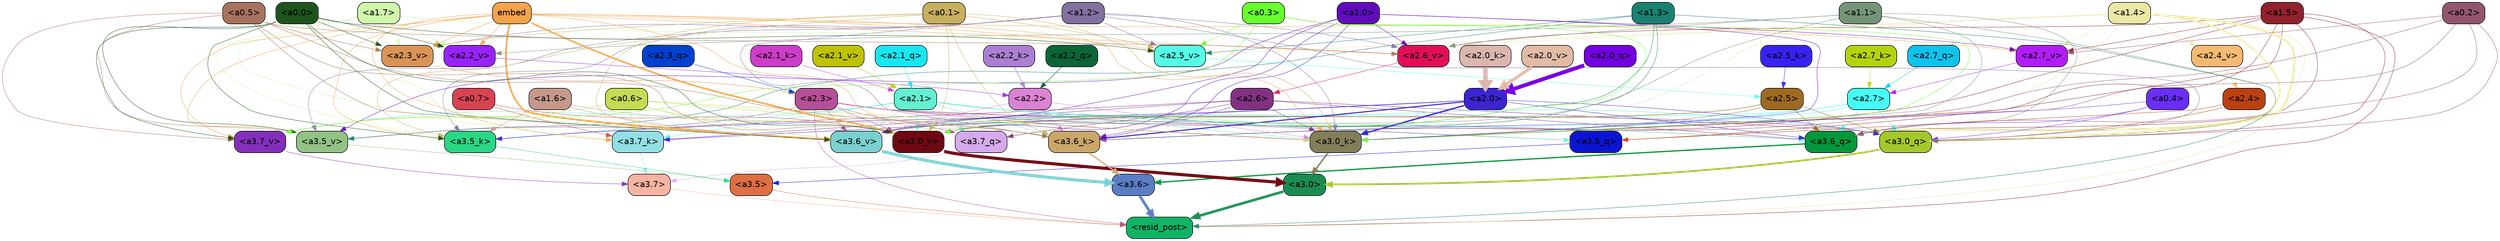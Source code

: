 strict digraph "" {
	graph [bgcolor=transparent,
		layout=dot,
		overlap=false,
		splines=true
	];
	"<a3.7>"	[color=black,
		fillcolor="#f8b4a2",
		fontname=Helvetica,
		shape=box,
		style="filled, rounded"];
	"<resid_post>"	[color=black,
		fillcolor="#10b464",
		fontname=Helvetica,
		shape=box,
		style="filled, rounded"];
	"<a3.7>" -> "<resid_post>"	[color="#f8b4a2",
		penwidth=0.6239100098609924];
	"<a3.6>"	[color=black,
		fillcolor="#5a7dc4",
		fontname=Helvetica,
		shape=box,
		style="filled, rounded"];
	"<a3.6>" -> "<resid_post>"	[color="#5a7dc4",
		penwidth=4.569062113761902];
	"<a3.5>"	[color=black,
		fillcolor="#de6f42",
		fontname=Helvetica,
		shape=box,
		style="filled, rounded"];
	"<a3.5>" -> "<resid_post>"	[color="#de6f42",
		penwidth=0.6];
	"<a3.0>"	[color=black,
		fillcolor="#1a8c52",
		fontname=Helvetica,
		shape=box,
		style="filled, rounded"];
	"<a3.0>" -> "<resid_post>"	[color="#1a8c52",
		penwidth=4.283544182777405];
	"<a2.3>"	[color=black,
		fillcolor="#b54f97",
		fontname=Helvetica,
		shape=box,
		style="filled, rounded"];
	"<a2.3>" -> "<resid_post>"	[color="#b54f97",
		penwidth=0.6];
	"<a3.7_q>"	[color=black,
		fillcolor="#d5a9eb",
		fontname=Helvetica,
		shape=box,
		style="filled, rounded"];
	"<a2.3>" -> "<a3.7_q>"	[color="#b54f97",
		penwidth=0.6];
	"<a3.6_q>"	[color=black,
		fillcolor="#03973b",
		fontname=Helvetica,
		shape=box,
		style="filled, rounded"];
	"<a2.3>" -> "<a3.6_q>"	[color="#b54f97",
		penwidth=0.6];
	"<a3.5_q>"	[color=black,
		fillcolor="#0b14d1",
		fontname=Helvetica,
		shape=box,
		style="filled, rounded"];
	"<a2.3>" -> "<a3.5_q>"	[color="#b54f97",
		penwidth=0.6];
	"<a3.0_q>"	[color=black,
		fillcolor="#a3c72c",
		fontname=Helvetica,
		shape=box,
		style="filled, rounded"];
	"<a2.3>" -> "<a3.0_q>"	[color="#b54f97",
		penwidth=0.6];
	"<a3.0_k>"	[color=black,
		fillcolor="#817f5a",
		fontname=Helvetica,
		shape=box,
		style="filled, rounded"];
	"<a2.3>" -> "<a3.0_k>"	[color="#b54f97",
		penwidth=0.6];
	"<a3.6_v>"	[color=black,
		fillcolor="#7acfcf",
		fontname=Helvetica,
		shape=box,
		style="filled, rounded"];
	"<a2.3>" -> "<a3.6_v>"	[color="#b54f97",
		penwidth=0.6];
	"<a3.5_v>"	[color=black,
		fillcolor="#92c285",
		fontname=Helvetica,
		shape=box,
		style="filled, rounded"];
	"<a2.3>" -> "<a3.5_v>"	[color="#b54f97",
		penwidth=0.6];
	"<a3.0_v>"	[color=black,
		fillcolor="#6e0812",
		fontname=Helvetica,
		shape=box,
		style="filled, rounded"];
	"<a2.3>" -> "<a3.0_v>"	[color="#b54f97",
		penwidth=0.6];
	"<a1.5>"	[color=black,
		fillcolor="#91212c",
		fontname=Helvetica,
		shape=box,
		style="filled, rounded"];
	"<a1.5>" -> "<resid_post>"	[color="#91212c",
		penwidth=0.6];
	"<a1.5>" -> "<a3.6_q>"	[color="#91212c",
		penwidth=0.6];
	"<a1.5>" -> "<a3.5_q>"	[color="#91212c",
		penwidth=0.6];
	"<a1.5>" -> "<a3.0_q>"	[color="#91212c",
		penwidth=0.6];
	"<a3.6_k>"	[color=black,
		fillcolor="#cba669",
		fontname=Helvetica,
		shape=box,
		style="filled, rounded"];
	"<a1.5>" -> "<a3.6_k>"	[color="#91212c",
		penwidth=0.6];
	"<a1.5>" -> "<a3.0_k>"	[color="#91212c",
		penwidth=0.6];
	"<a2.7_v>"	[color=black,
		fillcolor="#b11df7",
		fontname=Helvetica,
		shape=box,
		style="filled, rounded"];
	"<a1.5>" -> "<a2.7_v>"	[color="#91212c",
		penwidth=0.6];
	"<a2.6_v>"	[color=black,
		fillcolor="#e20f56",
		fontname=Helvetica,
		shape=box,
		style="filled, rounded"];
	"<a1.5>" -> "<a2.6_v>"	[color="#91212c",
		penwidth=0.6];
	"<a1.4>"	[color=black,
		fillcolor="#eae7a7",
		fontname=Helvetica,
		shape=box,
		style="filled, rounded"];
	"<a1.4>" -> "<resid_post>"	[color="#eae7a7",
		penwidth=0.6];
	"<a1.4>" -> "<a3.7_q>"	[color="#eae7a7",
		penwidth=0.6];
	"<a1.4>" -> "<a3.6_q>"	[color="#eae7a7",
		penwidth=2.7536282539367676];
	"<a1.4>" -> "<a3.5_q>"	[color="#eae7a7",
		penwidth=0.6];
	"<a1.4>" -> "<a3.0_q>"	[color="#eae7a7",
		penwidth=3.3369133472442627];
	"<a1.4>" -> "<a2.7_v>"	[color="#eae7a7",
		penwidth=0.6];
	"<a1.4>" -> "<a2.6_v>"	[color="#eae7a7",
		penwidth=0.6];
	"<a2.5_v>"	[color=black,
		fillcolor="#56fee5",
		fontname=Helvetica,
		shape=box,
		style="filled, rounded"];
	"<a1.4>" -> "<a2.5_v>"	[color="#eae7a7",
		penwidth=0.6];
	"<a2.4_v>"	[color=black,
		fillcolor="#f5b972",
		fontname=Helvetica,
		shape=box,
		style="filled, rounded"];
	"<a1.4>" -> "<a2.4_v>"	[color="#eae7a7",
		penwidth=0.6];
	"<a1.3>"	[color=black,
		fillcolor="#1a8170",
		fontname=Helvetica,
		shape=box,
		style="filled, rounded"];
	"<a1.3>" -> "<resid_post>"	[color="#1a8170",
		penwidth=0.6];
	"<a1.3>" -> "<a3.6_v>"	[color="#1a8170",
		penwidth=0.6];
	"<a1.3>" -> "<a3.5_v>"	[color="#1a8170",
		penwidth=0.6];
	"<a1.3>" -> "<a3.0_v>"	[color="#1a8170",
		penwidth=0.6];
	"<a1.3>" -> "<a2.5_v>"	[color="#1a8170",
		penwidth=0.6];
	"<a3.7_q>" -> "<a3.7>"	[color="#d5a9eb",
		penwidth=0.6];
	"<a3.6_q>" -> "<a3.6>"	[color="#03973b",
		penwidth=2.0344843566417694];
	"<a3.5_q>" -> "<a3.5>"	[color="#0b14d1",
		penwidth=0.6];
	"<a3.0_q>" -> "<a3.0>"	[color="#a3c72c",
		penwidth=2.863015294075012];
	"<a3.7_k>"	[color=black,
		fillcolor="#92e0e5",
		fontname=Helvetica,
		shape=box,
		style="filled, rounded"];
	"<a3.7_k>" -> "<a3.7>"	[color="#92e0e5",
		penwidth=0.6];
	"<a3.6_k>" -> "<a3.6>"	[color="#cba669",
		penwidth=2.1770318150520325];
	"<a3.5_k>"	[color=black,
		fillcolor="#29d785",
		fontname=Helvetica,
		shape=box,
		style="filled, rounded"];
	"<a3.5_k>" -> "<a3.5>"	[color="#29d785",
		penwidth=0.6];
	"<a3.0_k>" -> "<a3.0>"	[color="#817f5a",
		penwidth=2.6323853135108948];
	"<a3.7_v>"	[color=black,
		fillcolor="#832fbc",
		fontname=Helvetica,
		shape=box,
		style="filled, rounded"];
	"<a3.7_v>" -> "<a3.7>"	[color="#832fbc",
		penwidth=0.6];
	"<a3.6_v>" -> "<a3.6>"	[color="#7acfcf",
		penwidth=4.972373723983765];
	"<a3.5_v>" -> "<a3.5>"	[color="#92c285",
		penwidth=0.6];
	"<a3.0_v>" -> "<a3.0>"	[color="#6e0812",
		penwidth=5.1638524532318115];
	"<a2.6>"	[color=black,
		fillcolor="#823183",
		fontname=Helvetica,
		shape=box,
		style="filled, rounded"];
	"<a2.6>" -> "<a3.7_q>"	[color="#823183",
		penwidth=0.6];
	"<a2.6>" -> "<a3.6_q>"	[color="#823183",
		penwidth=0.6];
	"<a2.6>" -> "<a3.0_q>"	[color="#823183",
		penwidth=0.6];
	"<a2.6>" -> "<a3.7_k>"	[color="#823183",
		penwidth=0.6];
	"<a2.6>" -> "<a3.6_k>"	[color="#823183",
		penwidth=0.6];
	"<a2.6>" -> "<a3.5_k>"	[color="#823183",
		penwidth=0.6];
	"<a2.6>" -> "<a3.0_k>"	[color="#823183",
		penwidth=0.6];
	"<a2.1>"	[color=black,
		fillcolor="#63efd2",
		fontname=Helvetica,
		shape=box,
		style="filled, rounded"];
	"<a2.1>" -> "<a3.7_q>"	[color="#63efd2",
		penwidth=0.6];
	"<a2.1>" -> "<a3.6_q>"	[color="#63efd2",
		penwidth=0.6];
	"<a2.1>" -> "<a3.5_q>"	[color="#63efd2",
		penwidth=0.6];
	"<a2.1>" -> "<a3.0_q>"	[color="#63efd2",
		penwidth=0.6];
	"<a2.1>" -> "<a3.7_k>"	[color="#63efd2",
		penwidth=0.6];
	"<a2.1>" -> "<a3.6_k>"	[color="#63efd2",
		penwidth=0.6];
	"<a2.1>" -> "<a3.5_k>"	[color="#63efd2",
		penwidth=0.6];
	"<a2.1>" -> "<a3.0_k>"	[color="#63efd2",
		penwidth=0.6];
	"<a2.1>" -> "<a3.7_v>"	[color="#63efd2",
		penwidth=0.6];
	"<a2.1>" -> "<a3.6_v>"	[color="#63efd2",
		penwidth=0.6];
	"<a2.1>" -> "<a3.0_v>"	[color="#63efd2",
		penwidth=0.6];
	"<a2.7>"	[color=black,
		fillcolor="#45fdf4",
		fontname=Helvetica,
		shape=box,
		style="filled, rounded"];
	"<a2.7>" -> "<a3.6_q>"	[color="#45fdf4",
		penwidth=0.6];
	"<a2.7>" -> "<a3.0_q>"	[color="#45fdf4",
		penwidth=0.6];
	"<a2.7>" -> "<a3.6_k>"	[color="#45fdf4",
		penwidth=0.6];
	"<a2.7>" -> "<a3.0_k>"	[color="#45fdf4",
		penwidth=0.6];
	"<a2.7>" -> "<a3.6_v>"	[color="#45fdf4",
		penwidth=0.6];
	"<a2.5>"	[color=black,
		fillcolor="#9d6a21",
		fontname=Helvetica,
		shape=box,
		style="filled, rounded"];
	"<a2.5>" -> "<a3.6_q>"	[color="#9d6a21",
		penwidth=0.6];
	"<a2.5>" -> "<a3.0_q>"	[color="#9d6a21",
		penwidth=0.6];
	"<a2.5>" -> "<a3.0_k>"	[color="#9d6a21",
		penwidth=0.6];
	"<a2.5>" -> "<a3.6_v>"	[color="#9d6a21",
		penwidth=0.6];
	"<a2.5>" -> "<a3.0_v>"	[color="#9d6a21",
		penwidth=0.6];
	"<a2.0>"	[color=black,
		fillcolor="#3a25d0",
		fontname=Helvetica,
		shape=box,
		style="filled, rounded"];
	"<a2.0>" -> "<a3.6_q>"	[color="#3a25d0",
		penwidth=0.6];
	"<a2.0>" -> "<a3.0_q>"	[color="#3a25d0",
		penwidth=0.6];
	"<a2.0>" -> "<a3.7_k>"	[color="#3a25d0",
		penwidth=0.6];
	"<a2.0>" -> "<a3.6_k>"	[color="#3a25d0",
		penwidth=1.7047871947288513];
	"<a2.0>" -> "<a3.5_k>"	[color="#3a25d0",
		penwidth=0.6];
	"<a2.0>" -> "<a3.0_k>"	[color="#3a25d0",
		penwidth=2.239806979894638];
	"<a1.1>"	[color=black,
		fillcolor="#759477",
		fontname=Helvetica,
		shape=box,
		style="filled, rounded"];
	"<a1.1>" -> "<a3.6_q>"	[color="#759477",
		penwidth=0.6];
	"<a1.1>" -> "<a3.0_q>"	[color="#759477",
		penwidth=0.6];
	"<a1.1>" -> "<a3.0_k>"	[color="#759477",
		penwidth=0.6];
	"<a1.1>" -> "<a3.6_v>"	[color="#759477",
		penwidth=0.6];
	"<a1.1>" -> "<a2.6_v>"	[color="#759477",
		penwidth=0.6];
	"<a2.2_v>"	[color=black,
		fillcolor="#9823f9",
		fontname=Helvetica,
		shape=box,
		style="filled, rounded"];
	"<a1.1>" -> "<a2.2_v>"	[color="#759477",
		penwidth=0.6];
	"<a0.4>"	[color=black,
		fillcolor="#692ef8",
		fontname=Helvetica,
		shape=box,
		style="filled, rounded"];
	"<a0.4>" -> "<a3.6_q>"	[color="#692ef8",
		penwidth=0.6];
	"<a0.4>" -> "<a3.0_q>"	[color="#692ef8",
		penwidth=0.6];
	"<a0.4>" -> "<a3.6_k>"	[color="#692ef8",
		penwidth=0.6];
	"<a0.2>"	[color=black,
		fillcolor="#935470",
		fontname=Helvetica,
		shape=box,
		style="filled, rounded"];
	"<a0.2>" -> "<a3.6_q>"	[color="#935470",
		penwidth=0.6];
	"<a0.2>" -> "<a3.0_q>"	[color="#935470",
		penwidth=0.6];
	"<a0.2>" -> "<a3.6_k>"	[color="#935470",
		penwidth=0.6];
	"<a0.2>" -> "<a3.0_k>"	[color="#935470",
		penwidth=0.6];
	"<a0.2>" -> "<a2.7_v>"	[color="#935470",
		penwidth=0.6];
	"<a2.4>"	[color=black,
		fillcolor="#bc4111",
		fontname=Helvetica,
		shape=box,
		style="filled, rounded"];
	"<a2.4>" -> "<a3.5_q>"	[color="#bc4111",
		penwidth=0.6];
	"<a2.4>" -> "<a3.0_q>"	[color="#bc4111",
		penwidth=0.6];
	"<a1.2>"	[color=black,
		fillcolor="#8170a0",
		fontname=Helvetica,
		shape=box,
		style="filled, rounded"];
	"<a1.2>" -> "<a3.0_q>"	[color="#8170a0",
		penwidth=0.6];
	"<a1.2>" -> "<a3.6_k>"	[color="#8170a0",
		penwidth=0.6];
	"<a1.2>" -> "<a3.5_k>"	[color="#8170a0",
		penwidth=0.6];
	"<a1.2>" -> "<a3.0_k>"	[color="#8170a0",
		penwidth=0.6];
	"<a1.2>" -> "<a3.5_v>"	[color="#8170a0",
		penwidth=0.6];
	"<a1.2>" -> "<a2.6_v>"	[color="#8170a0",
		penwidth=0.6];
	"<a1.2>" -> "<a2.5_v>"	[color="#8170a0",
		penwidth=0.6];
	"<a2.3_v>"	[color=black,
		fillcolor="#da9456",
		fontname=Helvetica,
		shape=box,
		style="filled, rounded"];
	"<a1.2>" -> "<a2.3_v>"	[color="#8170a0",
		penwidth=0.6];
	"<a1.7>"	[color=black,
		fillcolor="#cff6aa",
		fontname=Helvetica,
		shape=box,
		style="filled, rounded"];
	"<a1.7>" -> "<a3.7_k>"	[color="#cff6aa",
		penwidth=0.6];
	"<a1.7>" -> "<a3.5_k>"	[color="#cff6aa",
		penwidth=0.6];
	"<a1.7>" -> "<a3.6_v>"	[color="#cff6aa",
		penwidth=0.6];
	"<a1.7>" -> "<a2.5_v>"	[color="#cff6aa",
		penwidth=0.6];
	"<a1.7>" -> "<a2.3_v>"	[color="#cff6aa",
		penwidth=0.6];
	"<a1.7>" -> "<a2.2_v>"	[color="#cff6aa",
		penwidth=0.6];
	"<a0.7>"	[color=black,
		fillcolor="#d74352",
		fontname=Helvetica,
		shape=box,
		style="filled, rounded"];
	"<a0.7>" -> "<a3.7_k>"	[color="#d74352",
		penwidth=0.6];
	"<a0.7>" -> "<a3.0_v>"	[color="#d74352",
		penwidth=0.6];
	"<a0.6>"	[color=black,
		fillcolor="#c5db51",
		fontname=Helvetica,
		shape=box,
		style="filled, rounded"];
	"<a0.6>" -> "<a3.7_k>"	[color="#c5db51",
		penwidth=0.6];
	"<a0.6>" -> "<a3.6_k>"	[color="#c5db51",
		penwidth=0.6];
	"<a0.6>" -> "<a3.0_k>"	[color="#c5db51",
		penwidth=0.6];
	"<a0.6>" -> "<a3.7_v>"	[color="#c5db51",
		penwidth=0.6];
	"<a0.6>" -> "<a3.6_v>"	[color="#c5db51",
		penwidth=0.6];
	"<a0.6>" -> "<a3.0_v>"	[color="#c5db51",
		penwidth=0.6];
	embed	[color=black,
		fillcolor="#f3a34a",
		fontname=Helvetica,
		shape=box,
		style="filled, rounded"];
	embed -> "<a3.7_k>"	[color="#f3a34a",
		penwidth=0.6];
	embed -> "<a3.6_k>"	[color="#f3a34a",
		penwidth=0.6];
	embed -> "<a3.5_k>"	[color="#f3a34a",
		penwidth=0.6];
	embed -> "<a3.0_k>"	[color="#f3a34a",
		penwidth=0.6];
	embed -> "<a3.7_v>"	[color="#f3a34a",
		penwidth=0.6];
	embed -> "<a3.6_v>"	[color="#f3a34a",
		penwidth=2.7369276881217957];
	embed -> "<a3.5_v>"	[color="#f3a34a",
		penwidth=0.6];
	embed -> "<a3.0_v>"	[color="#f3a34a",
		penwidth=2.5778204202651978];
	embed -> "<a2.7_v>"	[color="#f3a34a",
		penwidth=0.6];
	embed -> "<a2.6_v>"	[color="#f3a34a",
		penwidth=0.6];
	embed -> "<a2.5_v>"	[color="#f3a34a",
		penwidth=0.6];
	embed -> "<a2.3_v>"	[color="#f3a34a",
		penwidth=0.6];
	embed -> "<a2.2_v>"	[color="#f3a34a",
		penwidth=0.6175012588500977];
	"<a2.2>"	[color=black,
		fillcolor="#db82d4",
		fontname=Helvetica,
		shape=box,
		style="filled, rounded"];
	"<a2.2>" -> "<a3.6_k>"	[color="#db82d4",
		penwidth=0.6];
	"<a2.2>" -> "<a3.0_k>"	[color="#db82d4",
		penwidth=0.6];
	"<a2.2>" -> "<a3.6_v>"	[color="#db82d4",
		penwidth=0.6];
	"<a1.6>"	[color=black,
		fillcolor="#c4998b",
		fontname=Helvetica,
		shape=box,
		style="filled, rounded"];
	"<a1.6>" -> "<a3.6_k>"	[color="#c4998b",
		penwidth=0.6];
	"<a1.6>" -> "<a3.5_k>"	[color="#c4998b",
		penwidth=0.6];
	"<a1.6>" -> "<a3.6_v>"	[color="#c4998b",
		penwidth=0.6];
	"<a1.0>"	[color=black,
		fillcolor="#600cbd",
		fontname=Helvetica,
		shape=box,
		style="filled, rounded"];
	"<a1.0>" -> "<a3.6_k>"	[color="#600cbd",
		penwidth=0.6];
	"<a1.0>" -> "<a3.0_k>"	[color="#600cbd",
		penwidth=0.6];
	"<a1.0>" -> "<a3.6_v>"	[color="#600cbd",
		penwidth=0.6];
	"<a1.0>" -> "<a3.5_v>"	[color="#600cbd",
		penwidth=0.6];
	"<a1.0>" -> "<a3.0_v>"	[color="#600cbd",
		penwidth=0.6];
	"<a1.0>" -> "<a2.7_v>"	[color="#600cbd",
		penwidth=0.6];
	"<a1.0>" -> "<a2.6_v>"	[color="#600cbd",
		penwidth=0.6];
	"<a0.5>"	[color=black,
		fillcolor="#a8735e",
		fontname=Helvetica,
		shape=box,
		style="filled, rounded"];
	"<a0.5>" -> "<a3.6_k>"	[color="#a8735e",
		penwidth=0.6];
	"<a0.5>" -> "<a3.7_v>"	[color="#a8735e",
		penwidth=0.6];
	"<a0.5>" -> "<a3.6_v>"	[color="#a8735e",
		penwidth=0.6];
	"<a0.5>" -> "<a3.5_v>"	[color="#a8735e",
		penwidth=0.6];
	"<a0.5>" -> "<a3.0_v>"	[color="#a8735e",
		penwidth=0.6];
	"<a0.5>" -> "<a2.6_v>"	[color="#a8735e",
		penwidth=0.6];
	"<a0.5>" -> "<a2.3_v>"	[color="#a8735e",
		penwidth=0.6];
	"<a0.1>"	[color=black,
		fillcolor="#c6af5e",
		fontname=Helvetica,
		shape=box,
		style="filled, rounded"];
	"<a0.1>" -> "<a3.6_k>"	[color="#c6af5e",
		penwidth=0.6];
	"<a0.1>" -> "<a3.5_k>"	[color="#c6af5e",
		penwidth=0.6];
	"<a0.1>" -> "<a3.0_k>"	[color="#c6af5e",
		penwidth=0.6];
	"<a0.1>" -> "<a3.6_v>"	[color="#c6af5e",
		penwidth=0.6];
	"<a0.1>" -> "<a3.0_v>"	[color="#c6af5e",
		penwidth=0.6];
	"<a0.1>" -> "<a2.5_v>"	[color="#c6af5e",
		penwidth=0.6];
	"<a0.1>" -> "<a2.3_v>"	[color="#c6af5e",
		penwidth=0.6];
	"<a0.0>"	[color=black,
		fillcolor="#1d541c",
		fontname=Helvetica,
		shape=box,
		style="filled, rounded"];
	"<a0.0>" -> "<a3.5_k>"	[color="#1d541c",
		penwidth=0.6];
	"<a0.0>" -> "<a3.7_v>"	[color="#1d541c",
		penwidth=0.6];
	"<a0.0>" -> "<a3.6_v>"	[color="#1d541c",
		penwidth=0.6];
	"<a0.0>" -> "<a3.5_v>"	[color="#1d541c",
		penwidth=0.6];
	"<a0.0>" -> "<a3.0_v>"	[color="#1d541c",
		penwidth=0.6];
	"<a0.0>" -> "<a2.5_v>"	[color="#1d541c",
		penwidth=0.6];
	"<a0.0>" -> "<a2.3_v>"	[color="#1d541c",
		penwidth=0.6];
	"<a0.0>" -> "<a2.2_v>"	[color="#1d541c",
		penwidth=0.6];
	"<a0.3>"	[color=black,
		fillcolor="#69ff2e",
		fontname=Helvetica,
		shape=box,
		style="filled, rounded"];
	"<a0.3>" -> "<a3.0_k>"	[color="#69ff2e",
		penwidth=0.6];
	"<a0.3>" -> "<a3.7_v>"	[color="#69ff2e",
		penwidth=0.6];
	"<a0.3>" -> "<a3.0_v>"	[color="#69ff2e",
		penwidth=0.6];
	"<a0.3>" -> "<a2.5_v>"	[color="#69ff2e",
		penwidth=0.6];
	"<a2.7_q>"	[color=black,
		fillcolor="#0ec3ee",
		fontname=Helvetica,
		shape=box,
		style="filled, rounded"];
	"<a2.7_q>" -> "<a2.7>"	[color="#0ec3ee",
		penwidth=0.6];
	"<a2.3_q>"	[color=black,
		fillcolor="#0141ce",
		fontname=Helvetica,
		shape=box,
		style="filled, rounded"];
	"<a2.3_q>" -> "<a2.3>"	[color="#0141ce",
		penwidth=0.6];
	"<a2.2_q>"	[color=black,
		fillcolor="#0c6439",
		fontname=Helvetica,
		shape=box,
		style="filled, rounded"];
	"<a2.2_q>" -> "<a2.2>"	[color="#0c6439",
		penwidth=0.7441773414611816];
	"<a2.1_q>"	[color=black,
		fillcolor="#18e7f2",
		fontname=Helvetica,
		shape=box,
		style="filled, rounded"];
	"<a2.1_q>" -> "<a2.1>"	[color="#18e7f2",
		penwidth=0.6];
	"<a2.0_q>"	[color=black,
		fillcolor="#7301e1",
		fontname=Helvetica,
		shape=box,
		style="filled, rounded"];
	"<a2.0_q>" -> "<a2.0>"	[color="#7301e1",
		penwidth=6.422367453575134];
	"<a2.7_k>"	[color=black,
		fillcolor="#b4d30e",
		fontname=Helvetica,
		shape=box,
		style="filled, rounded"];
	"<a2.7_k>" -> "<a2.7>"	[color="#b4d30e",
		penwidth=0.6];
	"<a2.5_k>"	[color=black,
		fillcolor="#3a21f0",
		fontname=Helvetica,
		shape=box,
		style="filled, rounded"];
	"<a2.5_k>" -> "<a2.5>"	[color="#3a21f0",
		penwidth=0.6];
	"<a2.2_k>"	[color=black,
		fillcolor="#aa7fd1",
		fontname=Helvetica,
		shape=box,
		style="filled, rounded"];
	"<a2.2_k>" -> "<a2.2>"	[color="#aa7fd1",
		penwidth=0.8810110092163086];
	"<a2.1_k>"	[color=black,
		fillcolor="#cc3dc9",
		fontname=Helvetica,
		shape=box,
		style="filled, rounded"];
	"<a2.1_k>" -> "<a2.1>"	[color="#cc3dc9",
		penwidth=0.6];
	"<a2.0_k>"	[color=black,
		fillcolor="#dab6ad",
		fontname=Helvetica,
		shape=box,
		style="filled, rounded"];
	"<a2.0_k>" -> "<a2.0>"	[color="#dab6ad",
		penwidth=7.398894429206848];
	"<a2.7_v>" -> "<a2.7>"	[color="#b11df7",
		penwidth=0.6];
	"<a2.6_v>" -> "<a2.6>"	[color="#e20f56",
		penwidth=0.6];
	"<a2.5_v>" -> "<a2.5>"	[color="#56fee5",
		penwidth=0.6];
	"<a2.4_v>" -> "<a2.4>"	[color="#f5b972",
		penwidth=0.6];
	"<a2.3_v>" -> "<a2.3>"	[color="#da9456",
		penwidth=0.6];
	"<a2.2_v>" -> "<a2.2>"	[color="#9823f9",
		penwidth=0.6];
	"<a2.1_v>"	[color=black,
		fillcolor="#bfc200",
		fontname=Helvetica,
		shape=box,
		style="filled, rounded"];
	"<a2.1_v>" -> "<a2.1>"	[color="#bfc200",
		penwidth=0.6];
	"<a2.0_v>"	[color=black,
		fillcolor="#e2baa6",
		fontname=Helvetica,
		shape=box,
		style="filled, rounded"];
	"<a2.0_v>" -> "<a2.0>"	[color="#e2baa6",
		penwidth=5.395828627049923];
}

